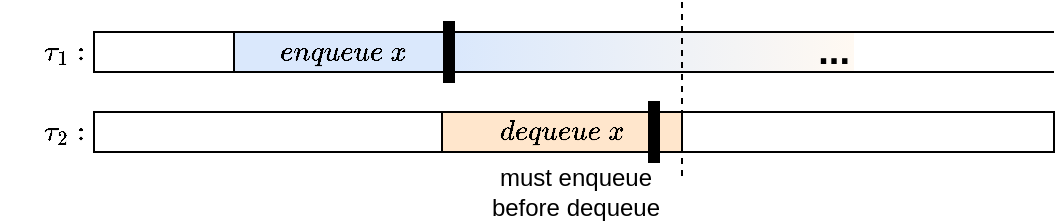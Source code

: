 <mxfile version="20.3.0" type="device"><diagram id="5d4gXTXd9bfZnZKtZ-xa" name="Page-1"><mxGraphModel dx="745" dy="449" grid="1" gridSize="10" guides="1" tooltips="1" connect="1" arrows="1" fold="1" page="1" pageScale="1" pageWidth="827" pageHeight="1169" math="1" shadow="0"><root><mxCell id="0"/><mxCell id="1" parent="0"/><mxCell id="yeUmGCelhkVPRsYzUHiA-1" value="" style="rounded=0;whiteSpace=wrap;html=1;fillColor=none;strokeColor=#000000;" vertex="1" parent="1"><mxGeometry x="120" y="95" width="180" height="20" as="geometry"/></mxCell><mxCell id="yeUmGCelhkVPRsYzUHiA-2" value="$$\tau_2:$$" style="text;html=1;strokeColor=none;fillColor=none;align=center;verticalAlign=middle;whiteSpace=wrap;rounded=0;" vertex="1" parent="1"><mxGeometry x="90" y="90" width="30" height="30" as="geometry"/></mxCell><mxCell id="yeUmGCelhkVPRsYzUHiA-3" value="$$\tau_1:$$" style="text;html=1;strokeColor=none;fillColor=none;align=center;verticalAlign=middle;whiteSpace=wrap;rounded=0;" vertex="1" parent="1"><mxGeometry x="90" y="50" width="30" height="30" as="geometry"/></mxCell><mxCell id="yeUmGCelhkVPRsYzUHiA-4" value="" style="rounded=0;whiteSpace=wrap;html=1;fillColor=none;strokeColor=#000000;" vertex="1" parent="1"><mxGeometry x="410" y="95" width="190" height="20" as="geometry"/></mxCell><mxCell id="yeUmGCelhkVPRsYzUHiA-7" value="$$enqueue \ x$$" style="rounded=0;whiteSpace=wrap;html=1;fillColor=#dae8fc;strokeColor=none;" vertex="1" parent="1"><mxGeometry x="190" y="55" width="110" height="20" as="geometry"/></mxCell><mxCell id="yeUmGCelhkVPRsYzUHiA-8" value="$$dequeue \ x$$" style="rounded=0;whiteSpace=wrap;html=1;fillColor=#ffe6cc;strokeColor=#000000;" vertex="1" parent="1"><mxGeometry x="294" y="95" width="120" height="20" as="geometry"/></mxCell><mxCell id="yeUmGCelhkVPRsYzUHiA-9" value="&lt;font style=&quot;font-size: 19px;&quot;&gt;&lt;b&gt;...&lt;/b&gt;&lt;/font&gt;" style="rounded=0;whiteSpace=wrap;html=1;fillColor=#dae8fc;strokeColor=none;gradientColor=#FFF9F2;gradientDirection=east;align=right;" vertex="1" parent="1"><mxGeometry x="300" y="55" width="200" height="20" as="geometry"/></mxCell><mxCell id="yeUmGCelhkVPRsYzUHiA-10" value="" style="endArrow=none;html=1;rounded=0;exitX=0;exitY=0;exitDx=0;exitDy=0;" edge="1" parent="1" source="yeUmGCelhkVPRsYzUHiA-7"><mxGeometry width="50" height="50" relative="1" as="geometry"><mxPoint x="180" y="30" as="sourcePoint"/><mxPoint x="600" y="55" as="targetPoint"/></mxGeometry></mxCell><mxCell id="yeUmGCelhkVPRsYzUHiA-11" value="" style="endArrow=none;html=1;rounded=0;exitX=0;exitY=1;exitDx=0;exitDy=0;" edge="1" parent="1" source="yeUmGCelhkVPRsYzUHiA-7"><mxGeometry width="50" height="50" relative="1" as="geometry"><mxPoint x="200" y="65" as="sourcePoint"/><mxPoint x="600" y="75" as="targetPoint"/></mxGeometry></mxCell><mxCell id="yeUmGCelhkVPRsYzUHiA-12" value="" style="endArrow=none;html=1;rounded=0;exitX=0;exitY=0;exitDx=0;exitDy=0;entryX=0;entryY=1;entryDx=0;entryDy=0;" edge="1" parent="1" source="yeUmGCelhkVPRsYzUHiA-7" target="yeUmGCelhkVPRsYzUHiA-7"><mxGeometry width="50" height="50" relative="1" as="geometry"><mxPoint x="200" y="85" as="sourcePoint"/><mxPoint x="420" y="85" as="targetPoint"/></mxGeometry></mxCell><mxCell id="yeUmGCelhkVPRsYzUHiA-13" value="" style="rounded=0;whiteSpace=wrap;html=1;fillColor=none;strokeColor=#000000;" vertex="1" parent="1"><mxGeometry x="120" y="55" width="70" height="20" as="geometry"/></mxCell><mxCell id="yeUmGCelhkVPRsYzUHiA-14" value="" style="endArrow=none;dashed=1;html=1;rounded=0;" edge="1" parent="1"><mxGeometry width="50" height="50" relative="1" as="geometry"><mxPoint x="414" y="40" as="sourcePoint"/><mxPoint x="414" y="130" as="targetPoint"/></mxGeometry></mxCell><mxCell id="yeUmGCelhkVPRsYzUHiA-15" value="must enqueue before dequeue" style="text;html=1;strokeColor=none;fillColor=none;align=center;verticalAlign=middle;whiteSpace=wrap;rounded=0;" vertex="1" parent="1"><mxGeometry x="309" y="120" width="104" height="30" as="geometry"/></mxCell><mxCell id="yeUmGCelhkVPRsYzUHiA-16" value="" style="rounded=0;whiteSpace=wrap;html=1;fillColor=#000000;" vertex="1" parent="1"><mxGeometry x="295" y="50" width="5" height="30" as="geometry"/></mxCell><mxCell id="yeUmGCelhkVPRsYzUHiA-18" value="" style="rounded=0;whiteSpace=wrap;html=1;fillColor=#000000;" vertex="1" parent="1"><mxGeometry x="397.5" y="90" width="5" height="30" as="geometry"/></mxCell></root></mxGraphModel></diagram></mxfile>